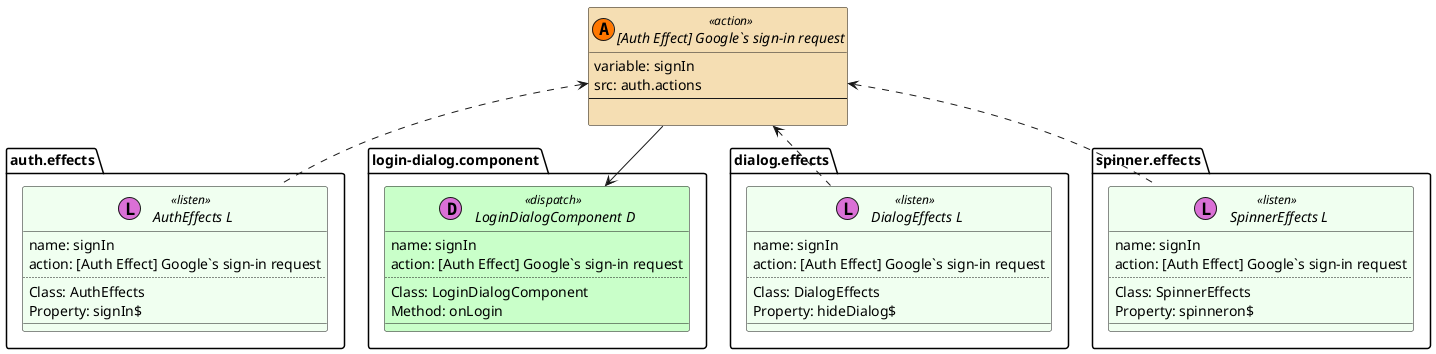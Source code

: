@startuml [Auth Effect] Google`s sign-in request

set namespaceSeparator ::
skinparam class {
    BackgroundColor<<listen>> HoneyDew
    BackgroundColor<<action>> Wheat
    BackgroundColor<<dispatch>> Technology
}

interface "[Auth Effect] Google`s sign-in request" << (A,#FF7700) action >> {
            variable: signIn
            src: auth.actions
            --
            
        }

        
interface "auth.effects:: AuthEffects L" << (L,orchid) listen >> {
            name: signIn
            action: [Auth Effect] Google`s sign-in request
            ..
            Class: AuthEffects
Property: signIn$
            __
        }
        "[Auth Effect] Google`s sign-in request" <.down. "auth.effects:: AuthEffects L"

interface "login-dialog.component:: LoginDialogComponent D" << (D,orchid) dispatch >> {
            name: signIn
            action: [Auth Effect] Google`s sign-in request
            ..
            Class: LoginDialogComponent
Method: onLogin
            __
        }
        "[Auth Effect] Google`s sign-in request" -down-> "login-dialog.component:: LoginDialogComponent D"

interface "dialog.effects:: DialogEffects L" << (L,orchid) listen >> {
            name: signIn
            action: [Auth Effect] Google`s sign-in request
            ..
            Class: DialogEffects
Property: hideDialog$
            __
        }
        "[Auth Effect] Google`s sign-in request" <.down. "dialog.effects:: DialogEffects L"

interface "spinner.effects:: SpinnerEffects L" << (L,orchid) listen >> {
            name: signIn
            action: [Auth Effect] Google`s sign-in request
            ..
            Class: SpinnerEffects
Property: spinneron$
            __
        }
        "[Auth Effect] Google`s sign-in request" <.down. "spinner.effects:: SpinnerEffects L"
 

@enduml